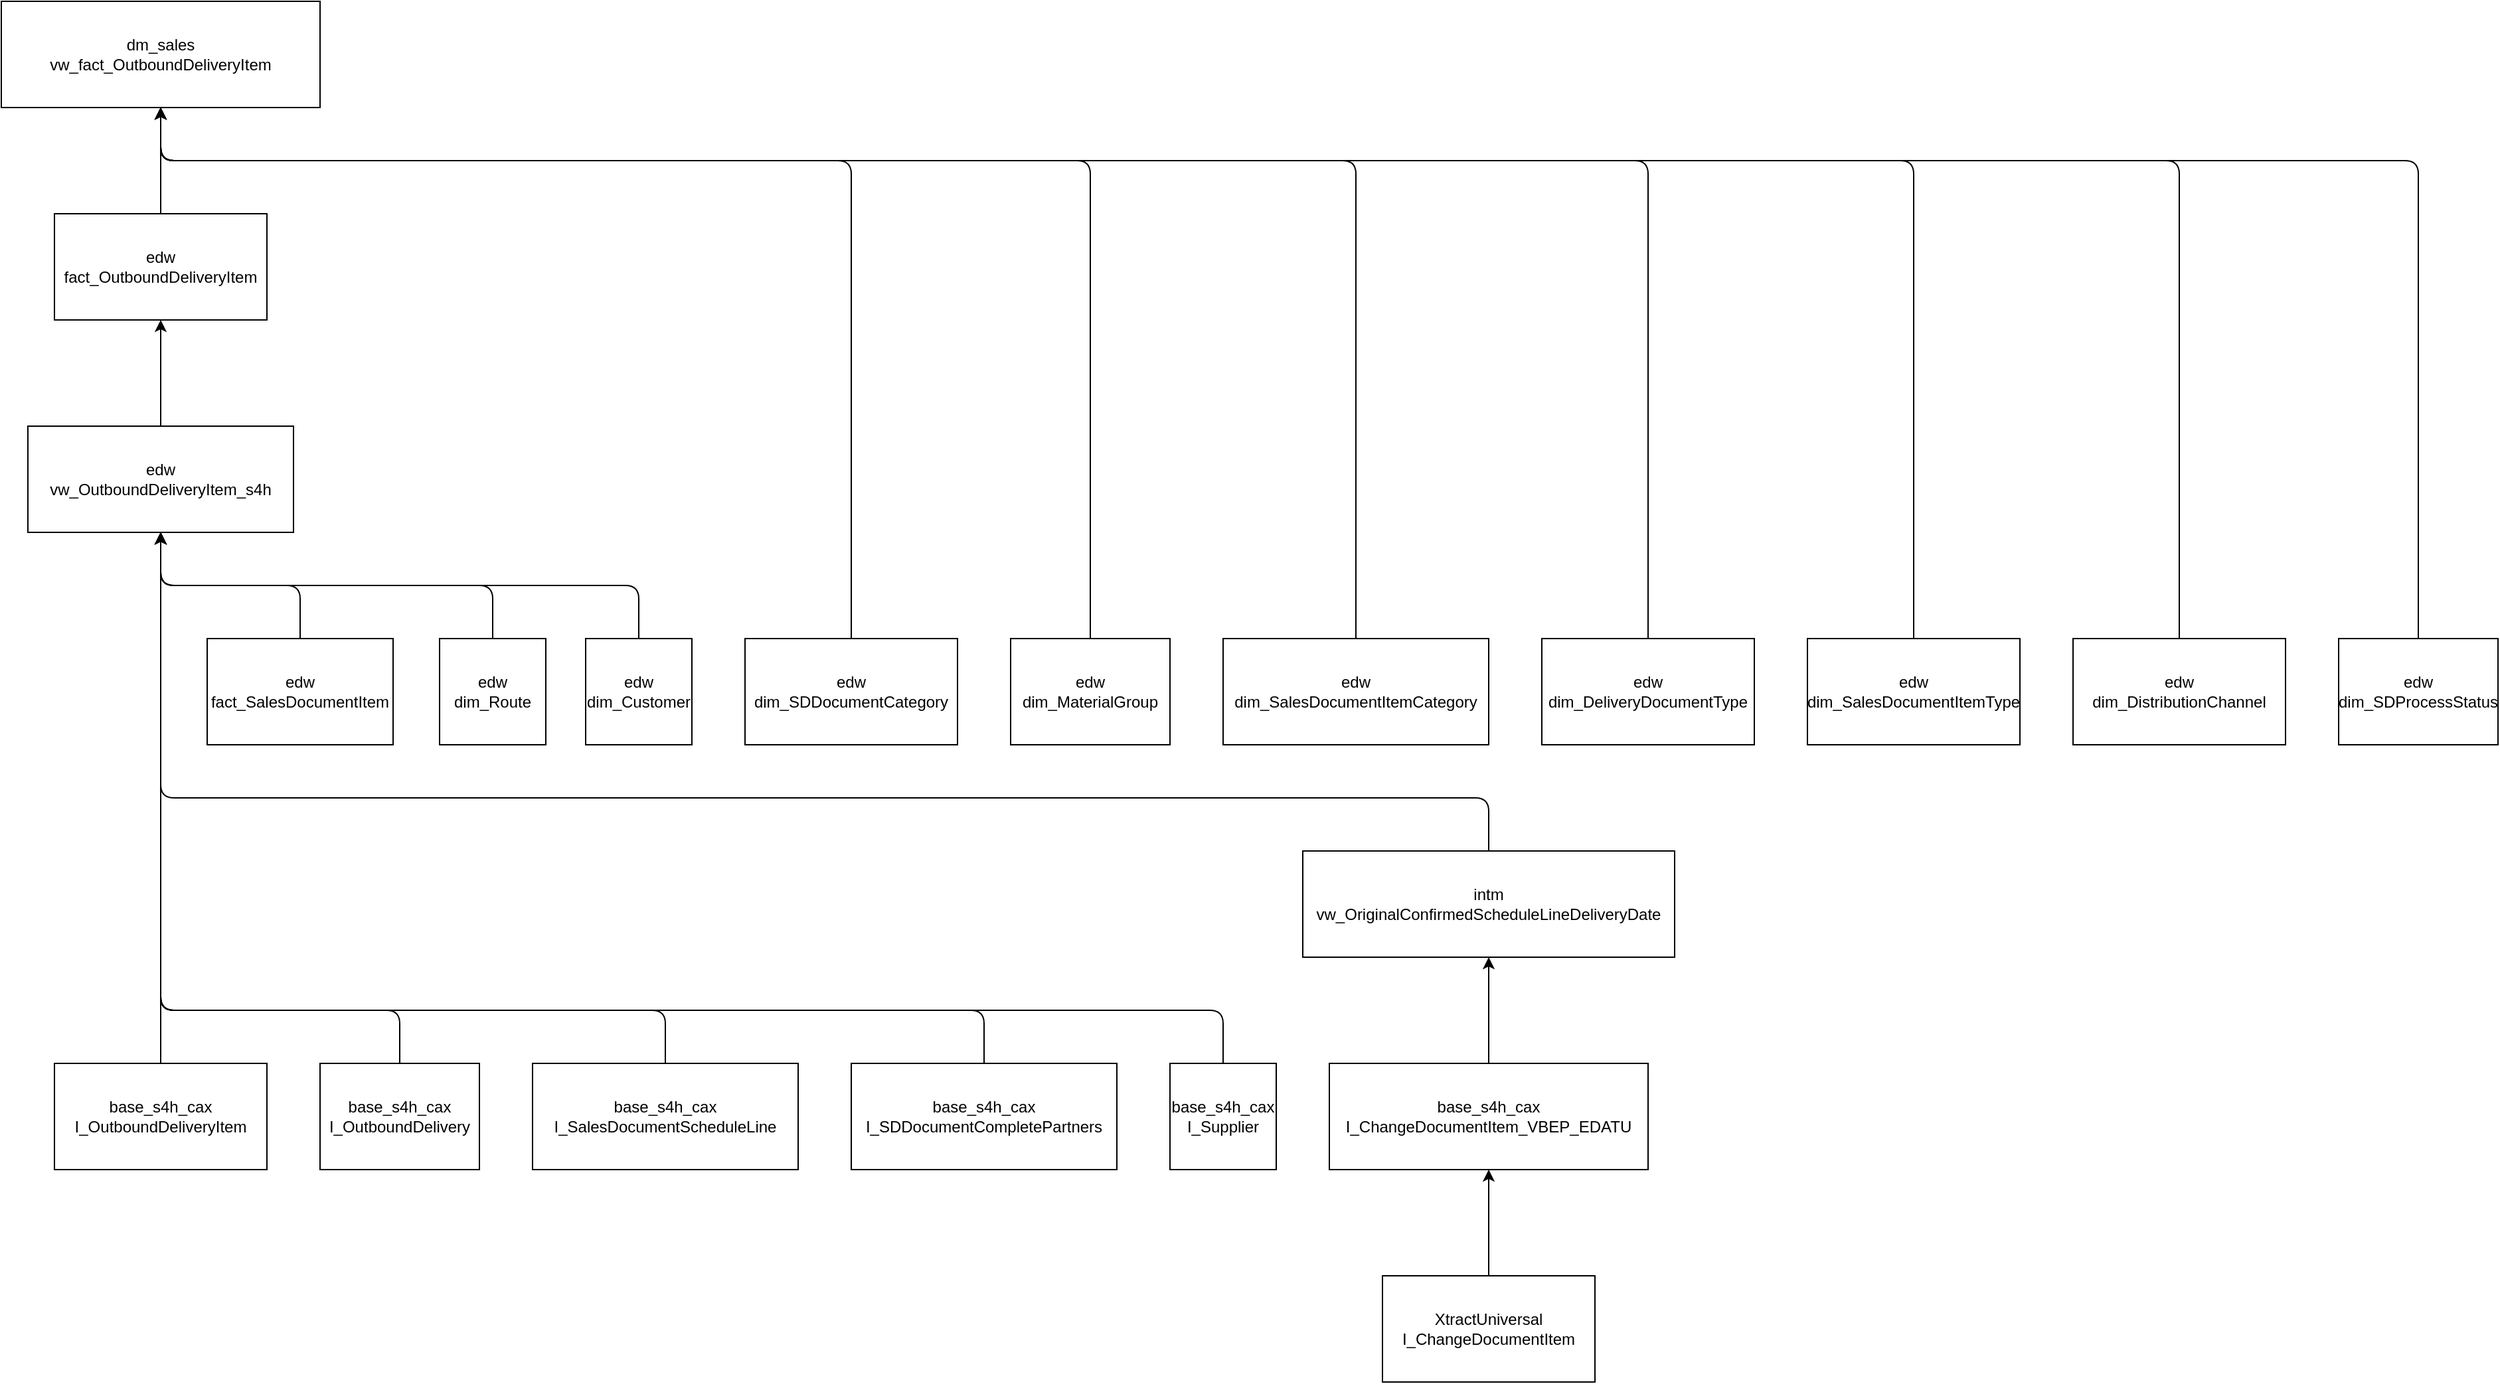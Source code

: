 <mxfile>
    <diagram id="xah0LdbZ_byunxk2lCMw" name="Page-1">
        <mxGraphModel dx="1320" dy="1966" grid="1" gridSize="10" guides="1" tooltips="1" connect="1" arrows="1" fold="1" page="1" pageScale="1" pageWidth="850" pageHeight="1100" math="0" shadow="0">
            <root>
                <mxCell id="0"/>
                <mxCell id="1" parent="0"/>
                <mxCell id="4" value="" style="edgeStyle=orthogonalEdgeStyle;html=1;" edge="1" parent="1" source="2" target="3">
                    <mxGeometry relative="1" as="geometry"/>
                </mxCell>
                <mxCell id="2" value="XtractUniversal&lt;br&gt;I_ChangeDocumentItem" style="rounded=0;whiteSpace=wrap;html=1;" vertex="1" parent="1">
                    <mxGeometry x="1240" y="520" width="160" height="80" as="geometry"/>
                </mxCell>
                <mxCell id="42" style="edgeStyle=orthogonalEdgeStyle;html=1;entryX=0.5;entryY=1;entryDx=0;entryDy=0;exitX=0.5;exitY=0;exitDx=0;exitDy=0;" edge="1" parent="1" source="43" target="5">
                    <mxGeometry relative="1" as="geometry">
                        <mxPoint x="1320" y="160" as="sourcePoint"/>
                        <Array as="points">
                            <mxPoint x="1320" y="160"/>
                            <mxPoint x="320" y="160"/>
                        </Array>
                    </mxGeometry>
                </mxCell>
                <mxCell id="44" value="" style="edgeStyle=orthogonalEdgeStyle;html=1;" edge="1" parent="1" source="3" target="43">
                    <mxGeometry relative="1" as="geometry"/>
                </mxCell>
                <mxCell id="3" value="base_s4h_cax&lt;br&gt;I_ChangeDocumentItem_VBEP_EDATU" style="rounded=0;whiteSpace=wrap;html=1;" vertex="1" parent="1">
                    <mxGeometry x="1200" y="360" width="240" height="80" as="geometry"/>
                </mxCell>
                <mxCell id="27" style="edgeStyle=orthogonalEdgeStyle;html=1;exitX=0.5;exitY=0;exitDx=0;exitDy=0;entryX=0.5;entryY=1;entryDx=0;entryDy=0;" edge="1" parent="1" source="5" target="11">
                    <mxGeometry relative="1" as="geometry"/>
                </mxCell>
                <mxCell id="5" value="edw&lt;br&gt;vw_OutboundDeliveryItem_s4h" style="rounded=0;whiteSpace=wrap;html=1;" vertex="1" parent="1">
                    <mxGeometry x="220" y="-120" width="200" height="80" as="geometry"/>
                </mxCell>
                <mxCell id="29" style="edgeStyle=orthogonalEdgeStyle;html=1;exitX=0.5;exitY=0;exitDx=0;exitDy=0;entryX=0.5;entryY=1;entryDx=0;entryDy=0;" edge="1" parent="1" source="7" target="5">
                    <mxGeometry relative="1" as="geometry">
                        <Array as="points">
                            <mxPoint x="500" y="320"/>
                            <mxPoint x="320" y="320"/>
                        </Array>
                    </mxGeometry>
                </mxCell>
                <mxCell id="7" value="base_s4h_cax&lt;br&gt;I_OutboundDelivery" style="rounded=0;whiteSpace=wrap;html=1;" vertex="1" parent="1">
                    <mxGeometry x="440" y="360" width="120" height="80" as="geometry"/>
                </mxCell>
                <mxCell id="28" value="" style="edgeStyle=orthogonalEdgeStyle;html=1;" edge="1" parent="1" source="9" target="5">
                    <mxGeometry relative="1" as="geometry"/>
                </mxCell>
                <mxCell id="9" value="base_s4h_cax&lt;br&gt;I_OutboundDeliveryItem" style="rounded=0;whiteSpace=wrap;html=1;" vertex="1" parent="1">
                    <mxGeometry x="240" y="360" width="160" height="80" as="geometry"/>
                </mxCell>
                <mxCell id="10" value="dm_sales&lt;br&gt;vw_fact_OutboundDeliveryItem" style="rounded=0;whiteSpace=wrap;html=1;" vertex="1" parent="1">
                    <mxGeometry x="200" y="-440" width="240" height="80" as="geometry"/>
                </mxCell>
                <mxCell id="12" value="" style="edgeStyle=orthogonalEdgeStyle;html=1;" edge="1" parent="1" source="11" target="10">
                    <mxGeometry relative="1" as="geometry"/>
                </mxCell>
                <mxCell id="11" value="edw&lt;br&gt;fact_OutboundDeliveryItem" style="rounded=0;whiteSpace=wrap;html=1;" vertex="1" parent="1">
                    <mxGeometry x="240" y="-280" width="160" height="80" as="geometry"/>
                </mxCell>
                <mxCell id="16" style="edgeStyle=orthogonalEdgeStyle;html=1;exitX=0.5;exitY=0;exitDx=0;exitDy=0;entryX=0.5;entryY=1;entryDx=0;entryDy=0;" edge="1" parent="1" source="13" target="10">
                    <mxGeometry relative="1" as="geometry">
                        <Array as="points">
                            <mxPoint x="840" y="-320"/>
                            <mxPoint x="320" y="-320"/>
                        </Array>
                    </mxGeometry>
                </mxCell>
                <mxCell id="13" value="edw&lt;br&gt;dim_SDDocumentCategory" style="rounded=0;whiteSpace=wrap;html=1;" vertex="1" parent="1">
                    <mxGeometry x="760" y="40" width="160" height="80" as="geometry"/>
                </mxCell>
                <mxCell id="17" style="edgeStyle=orthogonalEdgeStyle;html=1;exitX=0.5;exitY=0;exitDx=0;exitDy=0;entryX=0.5;entryY=1;entryDx=0;entryDy=0;" edge="1" parent="1" source="14" target="10">
                    <mxGeometry relative="1" as="geometry">
                        <Array as="points">
                            <mxPoint x="1020" y="-320"/>
                            <mxPoint x="320" y="-320"/>
                        </Array>
                    </mxGeometry>
                </mxCell>
                <mxCell id="14" value="edw&lt;br&gt;dim_MaterialGroup" style="rounded=0;whiteSpace=wrap;html=1;" vertex="1" parent="1">
                    <mxGeometry x="960" y="40" width="120" height="80" as="geometry"/>
                </mxCell>
                <mxCell id="18" style="edgeStyle=orthogonalEdgeStyle;html=1;exitX=0.5;exitY=0;exitDx=0;exitDy=0;entryX=0.5;entryY=1;entryDx=0;entryDy=0;" edge="1" parent="1" source="15" target="10">
                    <mxGeometry relative="1" as="geometry">
                        <Array as="points">
                            <mxPoint x="1220" y="-320"/>
                            <mxPoint x="320" y="-320"/>
                        </Array>
                    </mxGeometry>
                </mxCell>
                <mxCell id="15" value="edw&lt;br&gt;dim_SalesDocumentItemCategory" style="rounded=0;whiteSpace=wrap;html=1;" vertex="1" parent="1">
                    <mxGeometry x="1120" y="40" width="200" height="80" as="geometry"/>
                </mxCell>
                <mxCell id="23" style="edgeStyle=orthogonalEdgeStyle;html=1;exitX=0.5;exitY=0;exitDx=0;exitDy=0;entryX=0.5;entryY=1;entryDx=0;entryDy=0;" edge="1" parent="1" source="19" target="10">
                    <mxGeometry relative="1" as="geometry">
                        <Array as="points">
                            <mxPoint x="1440" y="-320"/>
                            <mxPoint x="320" y="-320"/>
                        </Array>
                    </mxGeometry>
                </mxCell>
                <mxCell id="19" value="edw&lt;br&gt;dim_DeliveryDocumentType" style="rounded=0;whiteSpace=wrap;html=1;" vertex="1" parent="1">
                    <mxGeometry x="1360" y="40" width="160" height="80" as="geometry"/>
                </mxCell>
                <mxCell id="24" style="edgeStyle=orthogonalEdgeStyle;html=1;exitX=0.5;exitY=0;exitDx=0;exitDy=0;entryX=0.5;entryY=1;entryDx=0;entryDy=0;" edge="1" parent="1" source="20" target="10">
                    <mxGeometry relative="1" as="geometry">
                        <Array as="points">
                            <mxPoint x="1640" y="-320"/>
                            <mxPoint x="320" y="-320"/>
                        </Array>
                    </mxGeometry>
                </mxCell>
                <mxCell id="20" value="edw&lt;br&gt;dim_SalesDocumentItemType" style="rounded=0;whiteSpace=wrap;html=1;" vertex="1" parent="1">
                    <mxGeometry x="1560" y="40" width="160" height="80" as="geometry"/>
                </mxCell>
                <mxCell id="25" style="edgeStyle=orthogonalEdgeStyle;html=1;exitX=0.5;exitY=0;exitDx=0;exitDy=0;entryX=0.5;entryY=1;entryDx=0;entryDy=0;" edge="1" parent="1" source="21" target="10">
                    <mxGeometry relative="1" as="geometry">
                        <Array as="points">
                            <mxPoint x="1840" y="-320"/>
                            <mxPoint x="320" y="-320"/>
                        </Array>
                    </mxGeometry>
                </mxCell>
                <mxCell id="21" value="edw&lt;br&gt;dim_DistributionChannel" style="rounded=0;whiteSpace=wrap;html=1;" vertex="1" parent="1">
                    <mxGeometry x="1760" y="40" width="160" height="80" as="geometry"/>
                </mxCell>
                <mxCell id="26" style="edgeStyle=orthogonalEdgeStyle;html=1;exitX=0.5;exitY=0;exitDx=0;exitDy=0;entryX=0.5;entryY=1;entryDx=0;entryDy=0;" edge="1" parent="1" source="22" target="10">
                    <mxGeometry relative="1" as="geometry">
                        <Array as="points">
                            <mxPoint x="2020" y="-320"/>
                            <mxPoint x="320" y="-320"/>
                        </Array>
                    </mxGeometry>
                </mxCell>
                <mxCell id="22" value="edw&lt;br&gt;dim_SDProcessStatus" style="rounded=0;whiteSpace=wrap;html=1;" vertex="1" parent="1">
                    <mxGeometry x="1960" y="40" width="120" height="80" as="geometry"/>
                </mxCell>
                <mxCell id="31" style="edgeStyle=orthogonalEdgeStyle;html=1;exitX=0.5;exitY=0;exitDx=0;exitDy=0;entryX=0.5;entryY=1;entryDx=0;entryDy=0;" edge="1" parent="1" source="30" target="5">
                    <mxGeometry relative="1" as="geometry"/>
                </mxCell>
                <mxCell id="30" value="edw&lt;br&gt;dim_Route" style="rounded=0;whiteSpace=wrap;html=1;" vertex="1" parent="1">
                    <mxGeometry x="530" y="40" width="80" height="80" as="geometry"/>
                </mxCell>
                <mxCell id="33" style="edgeStyle=orthogonalEdgeStyle;html=1;exitX=0.5;exitY=0;exitDx=0;exitDy=0;entryX=0.5;entryY=1;entryDx=0;entryDy=0;" edge="1" parent="1" source="32" target="5">
                    <mxGeometry relative="1" as="geometry">
                        <Array as="points">
                            <mxPoint x="700" y="320"/>
                            <mxPoint x="320" y="320"/>
                        </Array>
                    </mxGeometry>
                </mxCell>
                <mxCell id="32" value="base_s4h_cax&lt;br&gt;I_SalesDocumentScheduleLine" style="rounded=0;whiteSpace=wrap;html=1;" vertex="1" parent="1">
                    <mxGeometry x="600" y="360" width="200" height="80" as="geometry"/>
                </mxCell>
                <mxCell id="35" style="edgeStyle=orthogonalEdgeStyle;html=1;exitX=0.5;exitY=0;exitDx=0;exitDy=0;entryX=0.5;entryY=1;entryDx=0;entryDy=0;" edge="1" parent="1" source="34" target="5">
                    <mxGeometry relative="1" as="geometry"/>
                </mxCell>
                <mxCell id="34" value="edw&lt;br&gt;fact_SalesDocumentItem" style="rounded=0;whiteSpace=wrap;html=1;" vertex="1" parent="1">
                    <mxGeometry x="355" y="40" width="140" height="80" as="geometry"/>
                </mxCell>
                <mxCell id="38" style="edgeStyle=orthogonalEdgeStyle;html=1;exitX=0.5;exitY=0;exitDx=0;exitDy=0;entryX=0.5;entryY=1;entryDx=0;entryDy=0;" edge="1" parent="1" source="36" target="5">
                    <mxGeometry relative="1" as="geometry">
                        <Array as="points">
                            <mxPoint x="940" y="320"/>
                            <mxPoint x="320" y="320"/>
                        </Array>
                    </mxGeometry>
                </mxCell>
                <mxCell id="36" value="base_s4h_cax&lt;br&gt;I_SDDocumentCompletePartners" style="rounded=0;whiteSpace=wrap;html=1;" vertex="1" parent="1">
                    <mxGeometry x="840" y="360" width="200" height="80" as="geometry"/>
                </mxCell>
                <mxCell id="39" style="edgeStyle=orthogonalEdgeStyle;html=1;exitX=0.5;exitY=0;exitDx=0;exitDy=0;entryX=0.5;entryY=1;entryDx=0;entryDy=0;" edge="1" parent="1" source="37" target="5">
                    <mxGeometry relative="1" as="geometry">
                        <Array as="points">
                            <mxPoint x="1120" y="320"/>
                            <mxPoint x="320" y="320"/>
                        </Array>
                    </mxGeometry>
                </mxCell>
                <mxCell id="37" value="base_s4h_cax&lt;br&gt;I_Supplier" style="rounded=0;whiteSpace=wrap;html=1;" vertex="1" parent="1">
                    <mxGeometry x="1080" y="360" width="80" height="80" as="geometry"/>
                </mxCell>
                <mxCell id="41" style="edgeStyle=orthogonalEdgeStyle;html=1;exitX=0.5;exitY=0;exitDx=0;exitDy=0;entryX=0.5;entryY=1;entryDx=0;entryDy=0;" edge="1" parent="1" source="40" target="5">
                    <mxGeometry relative="1" as="geometry"/>
                </mxCell>
                <mxCell id="40" value="edw&lt;br&gt;dim_Customer" style="rounded=0;whiteSpace=wrap;html=1;" vertex="1" parent="1">
                    <mxGeometry x="640" y="40" width="80" height="80" as="geometry"/>
                </mxCell>
                <mxCell id="43" value="intm&lt;br&gt;vw_OriginalConfirmedScheduleLineDeliveryDate" style="rounded=0;whiteSpace=wrap;html=1;" vertex="1" parent="1">
                    <mxGeometry x="1180" y="200" width="280" height="80" as="geometry"/>
                </mxCell>
            </root>
        </mxGraphModel>
    </diagram>
</mxfile>